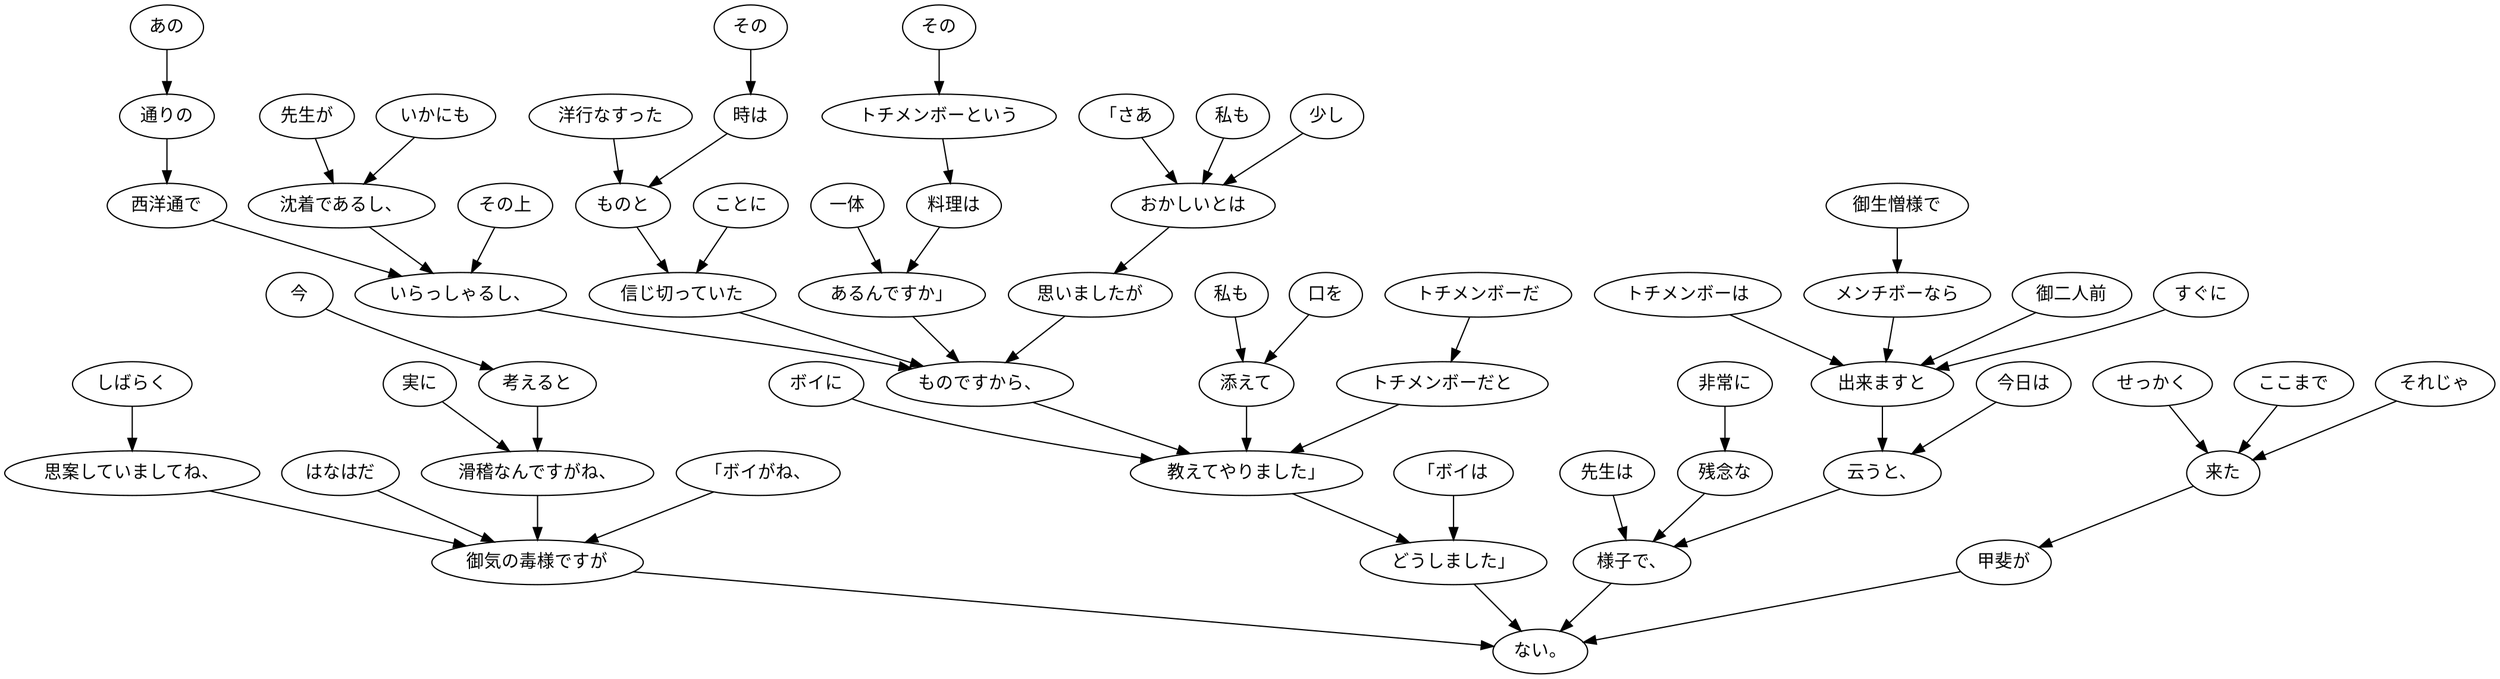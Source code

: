 digraph graph785 {
	node0 [label="その"];
	node1 [label="トチメンボーという"];
	node2 [label="料理は"];
	node3 [label="一体"];
	node4 [label="あるんですか」"];
	node5 [label="「さあ"];
	node6 [label="私も"];
	node7 [label="少し"];
	node8 [label="おかしいとは"];
	node9 [label="思いましたが"];
	node10 [label="いかにも"];
	node11 [label="先生が"];
	node12 [label="沈着であるし、"];
	node13 [label="その上"];
	node14 [label="あの"];
	node15 [label="通りの"];
	node16 [label="西洋通で"];
	node17 [label="いらっしゃるし、"];
	node18 [label="ことに"];
	node19 [label="その"];
	node20 [label="時は"];
	node21 [label="洋行なすった"];
	node22 [label="ものと"];
	node23 [label="信じ切っていた"];
	node24 [label="ものですから、"];
	node25 [label="私も"];
	node26 [label="口を"];
	node27 [label="添えて"];
	node28 [label="トチメンボーだ"];
	node29 [label="トチメンボーだと"];
	node30 [label="ボイに"];
	node31 [label="教えてやりました」"];
	node32 [label="「ボイは"];
	node33 [label="どうしました」"];
	node34 [label="「ボイがね、"];
	node35 [label="今"];
	node36 [label="考えると"];
	node37 [label="実に"];
	node38 [label="滑稽なんですがね、"];
	node39 [label="しばらく"];
	node40 [label="思案していましてね、"];
	node41 [label="はなはだ"];
	node42 [label="御気の毒様ですが"];
	node43 [label="今日は"];
	node44 [label="トチメンボーは"];
	node45 [label="御生憎様で"];
	node46 [label="メンチボーなら"];
	node47 [label="御二人前"];
	node48 [label="すぐに"];
	node49 [label="出来ますと"];
	node50 [label="云うと、"];
	node51 [label="先生は"];
	node52 [label="非常に"];
	node53 [label="残念な"];
	node54 [label="様子で、"];
	node55 [label="それじゃ"];
	node56 [label="せっかく"];
	node57 [label="ここまで"];
	node58 [label="来た"];
	node59 [label="甲斐が"];
	node60 [label="ない。"];
	node0 -> node1;
	node1 -> node2;
	node2 -> node4;
	node3 -> node4;
	node4 -> node24;
	node5 -> node8;
	node6 -> node8;
	node7 -> node8;
	node8 -> node9;
	node9 -> node24;
	node10 -> node12;
	node11 -> node12;
	node12 -> node17;
	node13 -> node17;
	node14 -> node15;
	node15 -> node16;
	node16 -> node17;
	node17 -> node24;
	node18 -> node23;
	node19 -> node20;
	node20 -> node22;
	node21 -> node22;
	node22 -> node23;
	node23 -> node24;
	node24 -> node31;
	node25 -> node27;
	node26 -> node27;
	node27 -> node31;
	node28 -> node29;
	node29 -> node31;
	node30 -> node31;
	node31 -> node33;
	node32 -> node33;
	node33 -> node60;
	node34 -> node42;
	node35 -> node36;
	node36 -> node38;
	node37 -> node38;
	node38 -> node42;
	node39 -> node40;
	node40 -> node42;
	node41 -> node42;
	node42 -> node60;
	node43 -> node50;
	node44 -> node49;
	node45 -> node46;
	node46 -> node49;
	node47 -> node49;
	node48 -> node49;
	node49 -> node50;
	node50 -> node54;
	node51 -> node54;
	node52 -> node53;
	node53 -> node54;
	node54 -> node60;
	node55 -> node58;
	node56 -> node58;
	node57 -> node58;
	node58 -> node59;
	node59 -> node60;
}
